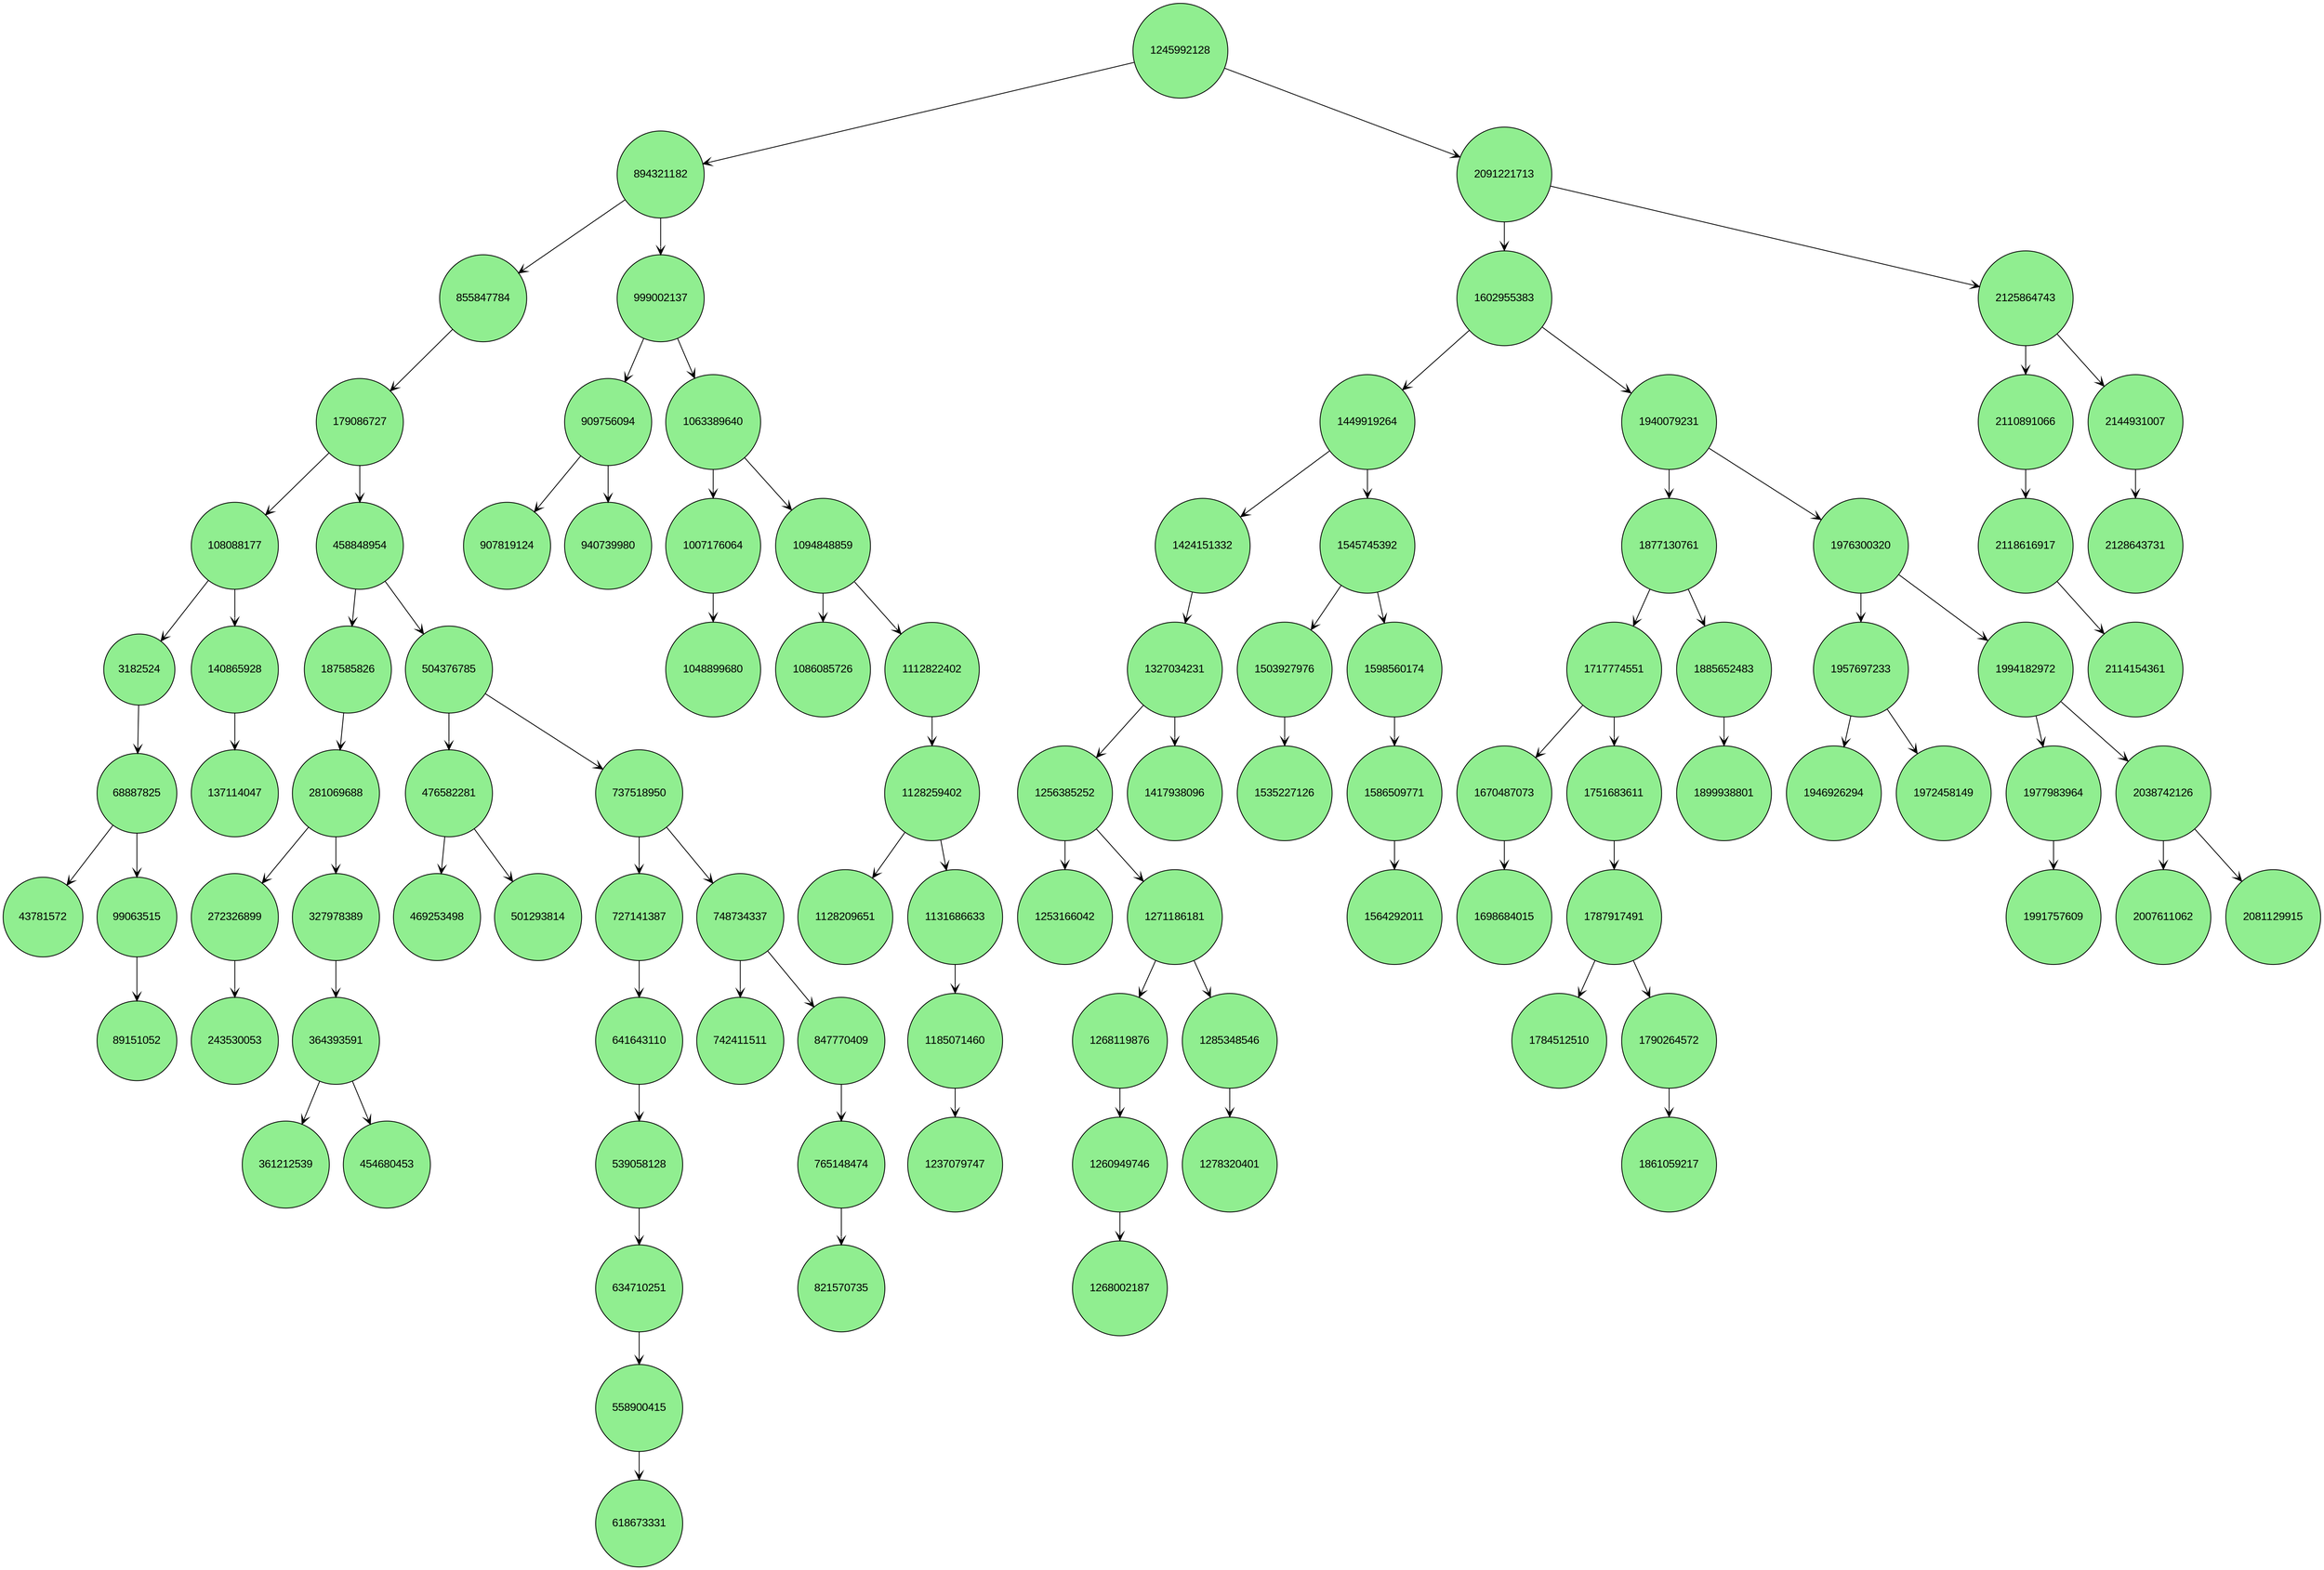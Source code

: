 digraph BinaryTree {
    node [shape=circle, style=filled, fillcolor=lightgreen, fontname="Arial"];
    edge [arrowhead=vee, color=lightbrown];
    node1245992128 [label="1245992128"];
    node894321182 [label="894321182"];
    node1245992128 -> node894321182;
    node855847784 [label="855847784"];
    node894321182 -> node855847784;
    node179086727 [label="179086727"];
    node855847784 -> node179086727;
    node108088177 [label="108088177"];
    node179086727 -> node108088177;
    node3182524 [label="3182524"];
    node108088177 -> node3182524;
    node68887825 [label="68887825"];
    node3182524 -> node68887825;
    node43781572 [label="43781572"];
    node68887825 -> node43781572;
    node99063515 [label="99063515"];
    node68887825 -> node99063515;
    node89151052 [label="89151052"];
    node99063515 -> node89151052;
    node140865928 [label="140865928"];
    node108088177 -> node140865928;
    node137114047 [label="137114047"];
    node140865928 -> node137114047;
    node458848954 [label="458848954"];
    node179086727 -> node458848954;
    node187585826 [label="187585826"];
    node458848954 -> node187585826;
    node281069688 [label="281069688"];
    node187585826 -> node281069688;
    node272326899 [label="272326899"];
    node281069688 -> node272326899;
    node243530053 [label="243530053"];
    node272326899 -> node243530053;
    node327978389 [label="327978389"];
    node281069688 -> node327978389;
    node364393591 [label="364393591"];
    node327978389 -> node364393591;
    node361212539 [label="361212539"];
    node364393591 -> node361212539;
    node454680453 [label="454680453"];
    node364393591 -> node454680453;
    node504376785 [label="504376785"];
    node458848954 -> node504376785;
    node476582281 [label="476582281"];
    node504376785 -> node476582281;
    node469253498 [label="469253498"];
    node476582281 -> node469253498;
    node501293814 [label="501293814"];
    node476582281 -> node501293814;
    node737518950 [label="737518950"];
    node504376785 -> node737518950;
    node727141387 [label="727141387"];
    node737518950 -> node727141387;
    node641643110 [label="641643110"];
    node727141387 -> node641643110;
    node539058128 [label="539058128"];
    node641643110 -> node539058128;
    node634710251 [label="634710251"];
    node539058128 -> node634710251;
    node558900415 [label="558900415"];
    node634710251 -> node558900415;
    node618673331 [label="618673331"];
    node558900415 -> node618673331;
    node748734337 [label="748734337"];
    node737518950 -> node748734337;
    node742411511 [label="742411511"];
    node748734337 -> node742411511;
    node847770409 [label="847770409"];
    node748734337 -> node847770409;
    node765148474 [label="765148474"];
    node847770409 -> node765148474;
    node821570735 [label="821570735"];
    node765148474 -> node821570735;
    node999002137 [label="999002137"];
    node894321182 -> node999002137;
    node909756094 [label="909756094"];
    node999002137 -> node909756094;
    node907819124 [label="907819124"];
    node909756094 -> node907819124;
    node940739980 [label="940739980"];
    node909756094 -> node940739980;
    node1063389640 [label="1063389640"];
    node999002137 -> node1063389640;
    node1007176064 [label="1007176064"];
    node1063389640 -> node1007176064;
    node1048899680 [label="1048899680"];
    node1007176064 -> node1048899680;
    node1094848859 [label="1094848859"];
    node1063389640 -> node1094848859;
    node1086085726 [label="1086085726"];
    node1094848859 -> node1086085726;
    node1112822402 [label="1112822402"];
    node1094848859 -> node1112822402;
    node1128259402 [label="1128259402"];
    node1112822402 -> node1128259402;
    node1128209651 [label="1128209651"];
    node1128259402 -> node1128209651;
    node1131686633 [label="1131686633"];
    node1128259402 -> node1131686633;
    node1185071460 [label="1185071460"];
    node1131686633 -> node1185071460;
    node1237079747 [label="1237079747"];
    node1185071460 -> node1237079747;
    node2091221713 [label="2091221713"];
    node1245992128 -> node2091221713;
    node1602955383 [label="1602955383"];
    node2091221713 -> node1602955383;
    node1449919264 [label="1449919264"];
    node1602955383 -> node1449919264;
    node1424151332 [label="1424151332"];
    node1449919264 -> node1424151332;
    node1327034231 [label="1327034231"];
    node1424151332 -> node1327034231;
    node1256385252 [label="1256385252"];
    node1327034231 -> node1256385252;
    node1253166042 [label="1253166042"];
    node1256385252 -> node1253166042;
    node1271186181 [label="1271186181"];
    node1256385252 -> node1271186181;
    node1268119876 [label="1268119876"];
    node1271186181 -> node1268119876;
    node1260949746 [label="1260949746"];
    node1268119876 -> node1260949746;
    node1268002187 [label="1268002187"];
    node1260949746 -> node1268002187;
    node1285348546 [label="1285348546"];
    node1271186181 -> node1285348546;
    node1278320401 [label="1278320401"];
    node1285348546 -> node1278320401;
    node1417938096 [label="1417938096"];
    node1327034231 -> node1417938096;
    node1545745392 [label="1545745392"];
    node1449919264 -> node1545745392;
    node1503927976 [label="1503927976"];
    node1545745392 -> node1503927976;
    node1535227126 [label="1535227126"];
    node1503927976 -> node1535227126;
    node1598560174 [label="1598560174"];
    node1545745392 -> node1598560174;
    node1586509771 [label="1586509771"];
    node1598560174 -> node1586509771;
    node1564292011 [label="1564292011"];
    node1586509771 -> node1564292011;
    node1940079231 [label="1940079231"];
    node1602955383 -> node1940079231;
    node1877130761 [label="1877130761"];
    node1940079231 -> node1877130761;
    node1717774551 [label="1717774551"];
    node1877130761 -> node1717774551;
    node1670487073 [label="1670487073"];
    node1717774551 -> node1670487073;
    node1698684015 [label="1698684015"];
    node1670487073 -> node1698684015;
    node1751683611 [label="1751683611"];
    node1717774551 -> node1751683611;
    node1787917491 [label="1787917491"];
    node1751683611 -> node1787917491;
    node1784512510 [label="1784512510"];
    node1787917491 -> node1784512510;
    node1790264572 [label="1790264572"];
    node1787917491 -> node1790264572;
    node1861059217 [label="1861059217"];
    node1790264572 -> node1861059217;
    node1885652483 [label="1885652483"];
    node1877130761 -> node1885652483;
    node1899938801 [label="1899938801"];
    node1885652483 -> node1899938801;
    node1976300320 [label="1976300320"];
    node1940079231 -> node1976300320;
    node1957697233 [label="1957697233"];
    node1976300320 -> node1957697233;
    node1946926294 [label="1946926294"];
    node1957697233 -> node1946926294;
    node1972458149 [label="1972458149"];
    node1957697233 -> node1972458149;
    node1994182972 [label="1994182972"];
    node1976300320 -> node1994182972;
    node1977983964 [label="1977983964"];
    node1994182972 -> node1977983964;
    node1991757609 [label="1991757609"];
    node1977983964 -> node1991757609;
    node2038742126 [label="2038742126"];
    node1994182972 -> node2038742126;
    node2007611062 [label="2007611062"];
    node2038742126 -> node2007611062;
    node2081129915 [label="2081129915"];
    node2038742126 -> node2081129915;
    node2125864743 [label="2125864743"];
    node2091221713 -> node2125864743;
    node2110891066 [label="2110891066"];
    node2125864743 -> node2110891066;
    node2118616917 [label="2118616917"];
    node2110891066 -> node2118616917;
    node2114154361 [label="2114154361"];
    node2118616917 -> node2114154361;
    node2144931007 [label="2144931007"];
    node2125864743 -> node2144931007;
    node2128643731 [label="2128643731"];
    node2144931007 -> node2128643731;
}
